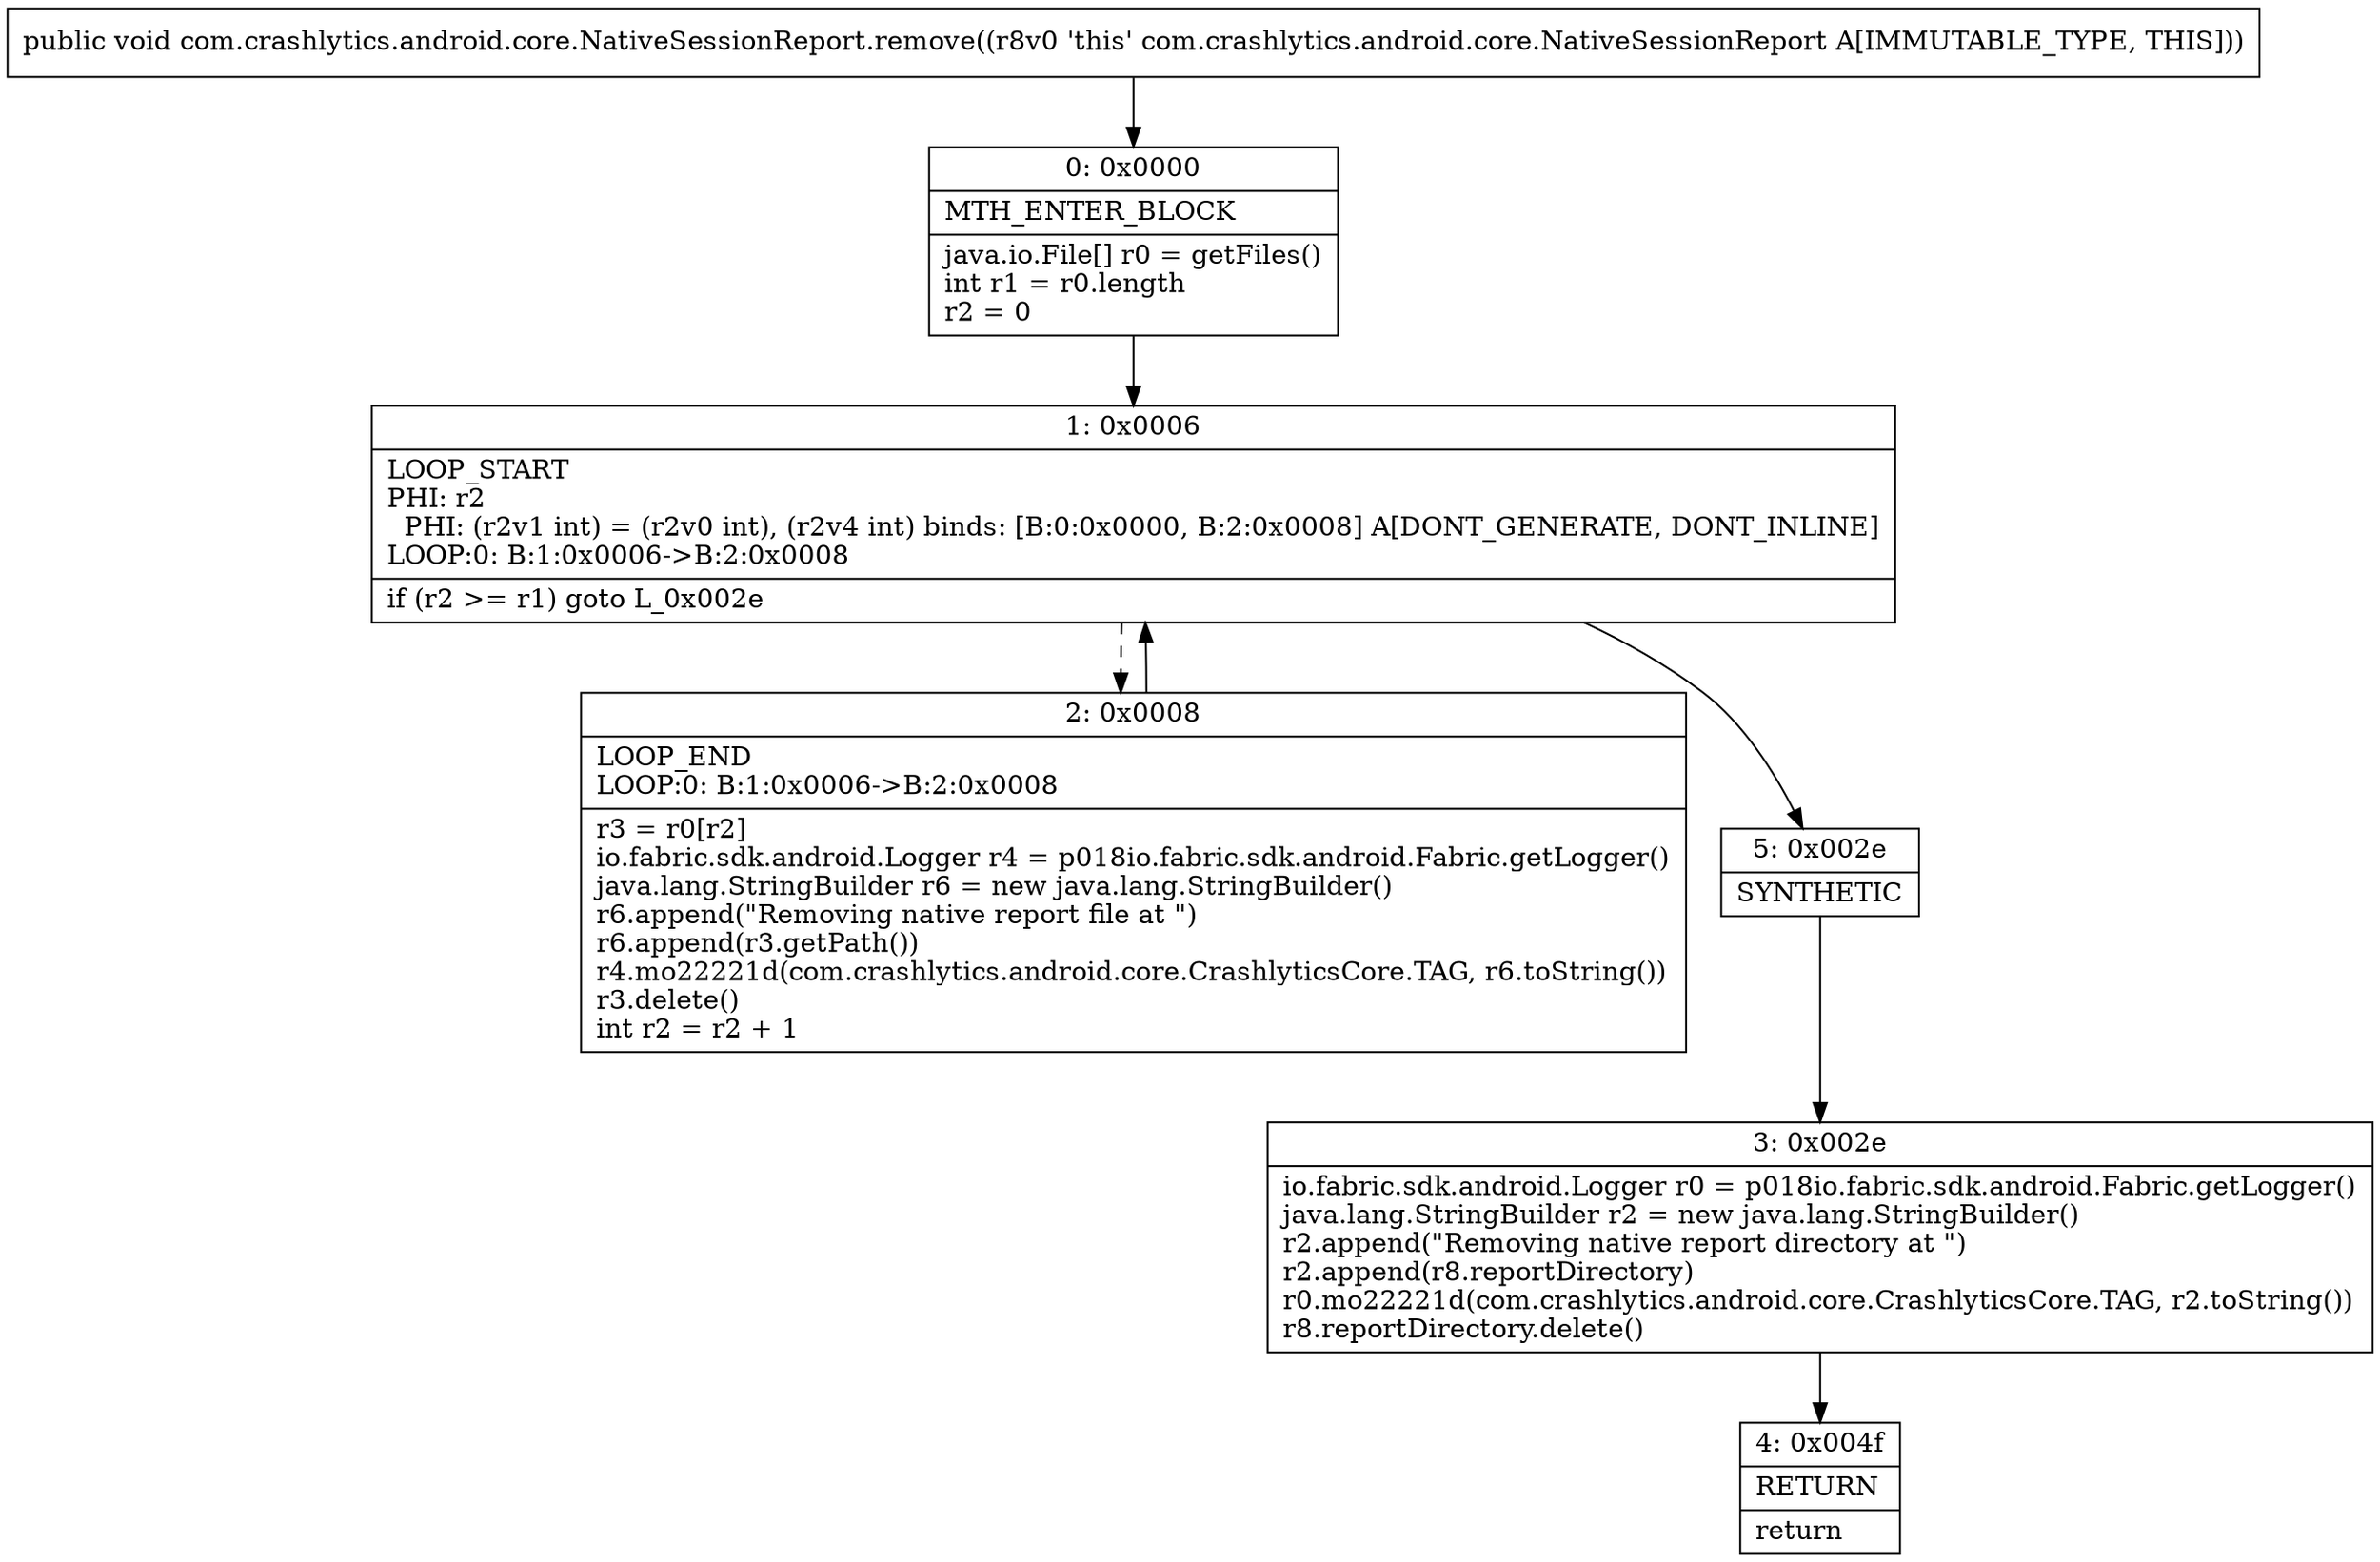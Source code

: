 digraph "CFG forcom.crashlytics.android.core.NativeSessionReport.remove()V" {
Node_0 [shape=record,label="{0\:\ 0x0000|MTH_ENTER_BLOCK\l|java.io.File[] r0 = getFiles()\lint r1 = r0.length\lr2 = 0\l}"];
Node_1 [shape=record,label="{1\:\ 0x0006|LOOP_START\lPHI: r2 \l  PHI: (r2v1 int) = (r2v0 int), (r2v4 int) binds: [B:0:0x0000, B:2:0x0008] A[DONT_GENERATE, DONT_INLINE]\lLOOP:0: B:1:0x0006\-\>B:2:0x0008\l|if (r2 \>= r1) goto L_0x002e\l}"];
Node_2 [shape=record,label="{2\:\ 0x0008|LOOP_END\lLOOP:0: B:1:0x0006\-\>B:2:0x0008\l|r3 = r0[r2]\lio.fabric.sdk.android.Logger r4 = p018io.fabric.sdk.android.Fabric.getLogger()\ljava.lang.StringBuilder r6 = new java.lang.StringBuilder()\lr6.append(\"Removing native report file at \")\lr6.append(r3.getPath())\lr4.mo22221d(com.crashlytics.android.core.CrashlyticsCore.TAG, r6.toString())\lr3.delete()\lint r2 = r2 + 1\l}"];
Node_3 [shape=record,label="{3\:\ 0x002e|io.fabric.sdk.android.Logger r0 = p018io.fabric.sdk.android.Fabric.getLogger()\ljava.lang.StringBuilder r2 = new java.lang.StringBuilder()\lr2.append(\"Removing native report directory at \")\lr2.append(r8.reportDirectory)\lr0.mo22221d(com.crashlytics.android.core.CrashlyticsCore.TAG, r2.toString())\lr8.reportDirectory.delete()\l}"];
Node_4 [shape=record,label="{4\:\ 0x004f|RETURN\l|return\l}"];
Node_5 [shape=record,label="{5\:\ 0x002e|SYNTHETIC\l}"];
MethodNode[shape=record,label="{public void com.crashlytics.android.core.NativeSessionReport.remove((r8v0 'this' com.crashlytics.android.core.NativeSessionReport A[IMMUTABLE_TYPE, THIS])) }"];
MethodNode -> Node_0;
Node_0 -> Node_1;
Node_1 -> Node_2[style=dashed];
Node_1 -> Node_5;
Node_2 -> Node_1;
Node_3 -> Node_4;
Node_5 -> Node_3;
}

